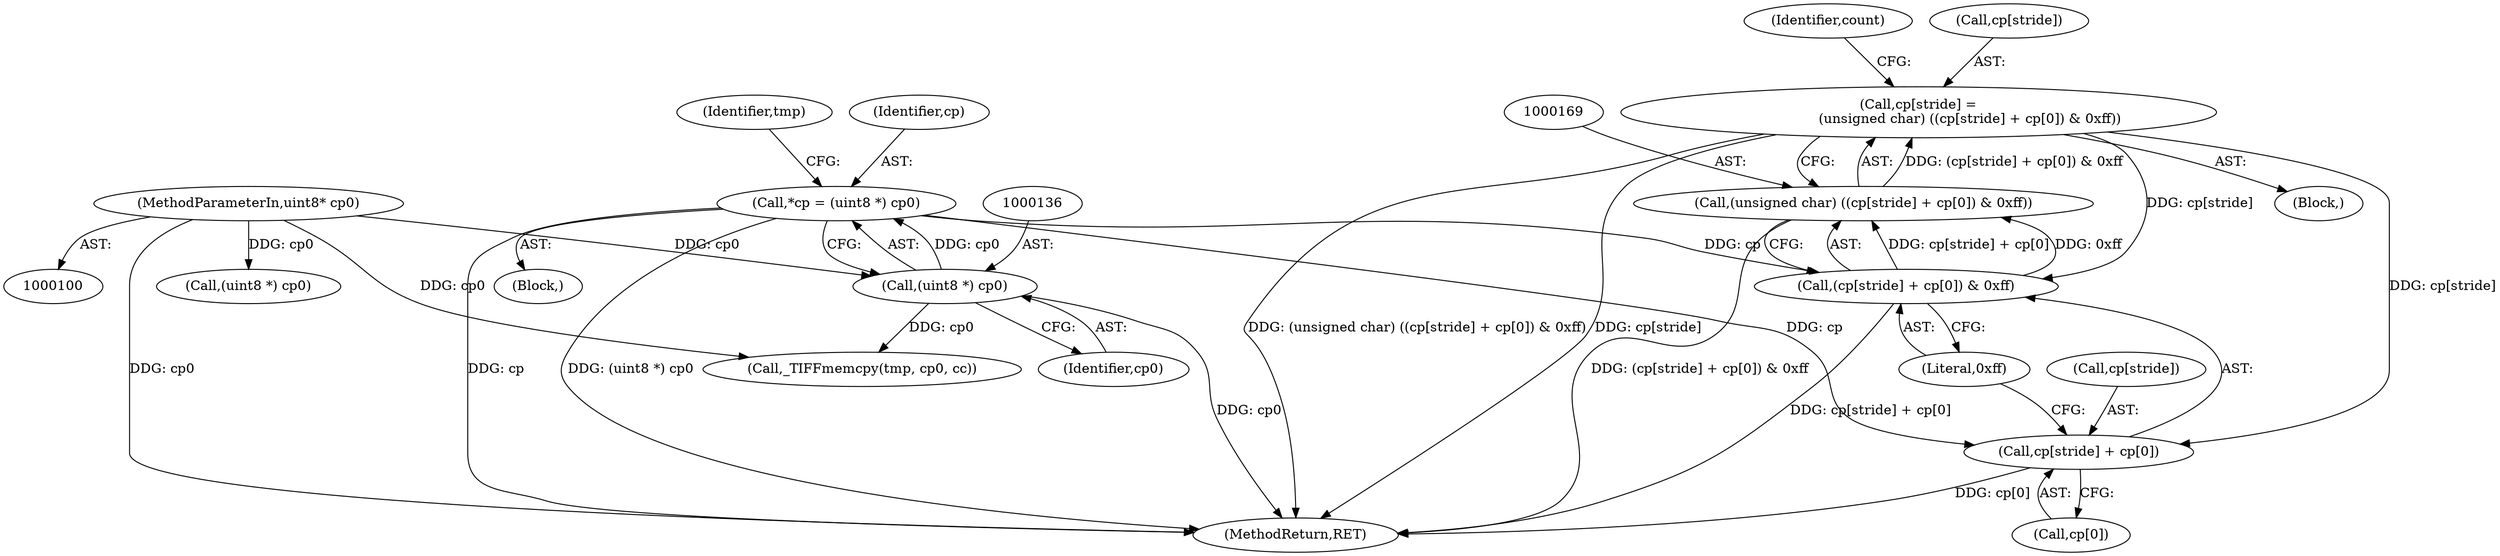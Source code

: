 digraph "0_libtiff_3ca657a8793dd011bf869695d72ad31c779c3cc1_3@pointer" {
"1000164" [label="(Call,cp[stride] =\n                        (unsigned char) ((cp[stride] + cp[0]) & 0xff))"];
"1000168" [label="(Call,(unsigned char) ((cp[stride] + cp[0]) & 0xff))"];
"1000170" [label="(Call,(cp[stride] + cp[0]) & 0xff)"];
"1000133" [label="(Call,*cp = (uint8 *) cp0)"];
"1000135" [label="(Call,(uint8 *) cp0)"];
"1000102" [label="(MethodParameterIn,uint8* cp0)"];
"1000164" [label="(Call,cp[stride] =\n                        (unsigned char) ((cp[stride] + cp[0]) & 0xff))"];
"1000171" [label="(Call,cp[stride] + cp[0])"];
"1000180" [label="(Identifier,count)"];
"1000102" [label="(MethodParameterIn,uint8* cp0)"];
"1000170" [label="(Call,(cp[stride] + cp[0]) & 0xff)"];
"1000168" [label="(Call,(unsigned char) ((cp[stride] + cp[0]) & 0xff))"];
"1000137" [label="(Identifier,cp0)"];
"1000229" [label="(MethodReturn,RET)"];
"1000133" [label="(Call,*cp = (uint8 *) cp0)"];
"1000162" [label="(Block,)"];
"1000104" [label="(Block,)"];
"1000171" [label="(Call,cp[stride] + cp[0])"];
"1000188" [label="(Call,(uint8 *) cp0)"];
"1000172" [label="(Call,cp[stride])"];
"1000182" [label="(Call,_TIFFmemcpy(tmp, cp0, cc))"];
"1000134" [label="(Identifier,cp)"];
"1000135" [label="(Call,(uint8 *) cp0)"];
"1000165" [label="(Call,cp[stride])"];
"1000164" [label="(Call,cp[stride] =\n                        (unsigned char) ((cp[stride] + cp[0]) & 0xff))"];
"1000140" [label="(Identifier,tmp)"];
"1000178" [label="(Literal,0xff)"];
"1000175" [label="(Call,cp[0])"];
"1000164" -> "1000162"  [label="AST: "];
"1000164" -> "1000168"  [label="CFG: "];
"1000165" -> "1000164"  [label="AST: "];
"1000168" -> "1000164"  [label="AST: "];
"1000180" -> "1000164"  [label="CFG: "];
"1000164" -> "1000229"  [label="DDG: (unsigned char) ((cp[stride] + cp[0]) & 0xff)"];
"1000164" -> "1000229"  [label="DDG: cp[stride]"];
"1000168" -> "1000164"  [label="DDG: (cp[stride] + cp[0]) & 0xff"];
"1000164" -> "1000170"  [label="DDG: cp[stride]"];
"1000164" -> "1000171"  [label="DDG: cp[stride]"];
"1000168" -> "1000170"  [label="CFG: "];
"1000169" -> "1000168"  [label="AST: "];
"1000170" -> "1000168"  [label="AST: "];
"1000168" -> "1000229"  [label="DDG: (cp[stride] + cp[0]) & 0xff"];
"1000170" -> "1000168"  [label="DDG: cp[stride] + cp[0]"];
"1000170" -> "1000168"  [label="DDG: 0xff"];
"1000170" -> "1000178"  [label="CFG: "];
"1000171" -> "1000170"  [label="AST: "];
"1000178" -> "1000170"  [label="AST: "];
"1000170" -> "1000229"  [label="DDG: cp[stride] + cp[0]"];
"1000133" -> "1000170"  [label="DDG: cp"];
"1000133" -> "1000104"  [label="AST: "];
"1000133" -> "1000135"  [label="CFG: "];
"1000134" -> "1000133"  [label="AST: "];
"1000135" -> "1000133"  [label="AST: "];
"1000140" -> "1000133"  [label="CFG: "];
"1000133" -> "1000229"  [label="DDG: cp"];
"1000133" -> "1000229"  [label="DDG: (uint8 *) cp0"];
"1000135" -> "1000133"  [label="DDG: cp0"];
"1000133" -> "1000171"  [label="DDG: cp"];
"1000135" -> "1000137"  [label="CFG: "];
"1000136" -> "1000135"  [label="AST: "];
"1000137" -> "1000135"  [label="AST: "];
"1000135" -> "1000229"  [label="DDG: cp0"];
"1000102" -> "1000135"  [label="DDG: cp0"];
"1000135" -> "1000182"  [label="DDG: cp0"];
"1000102" -> "1000100"  [label="AST: "];
"1000102" -> "1000229"  [label="DDG: cp0"];
"1000102" -> "1000182"  [label="DDG: cp0"];
"1000102" -> "1000188"  [label="DDG: cp0"];
"1000171" -> "1000175"  [label="CFG: "];
"1000172" -> "1000171"  [label="AST: "];
"1000175" -> "1000171"  [label="AST: "];
"1000178" -> "1000171"  [label="CFG: "];
"1000171" -> "1000229"  [label="DDG: cp[0]"];
}
